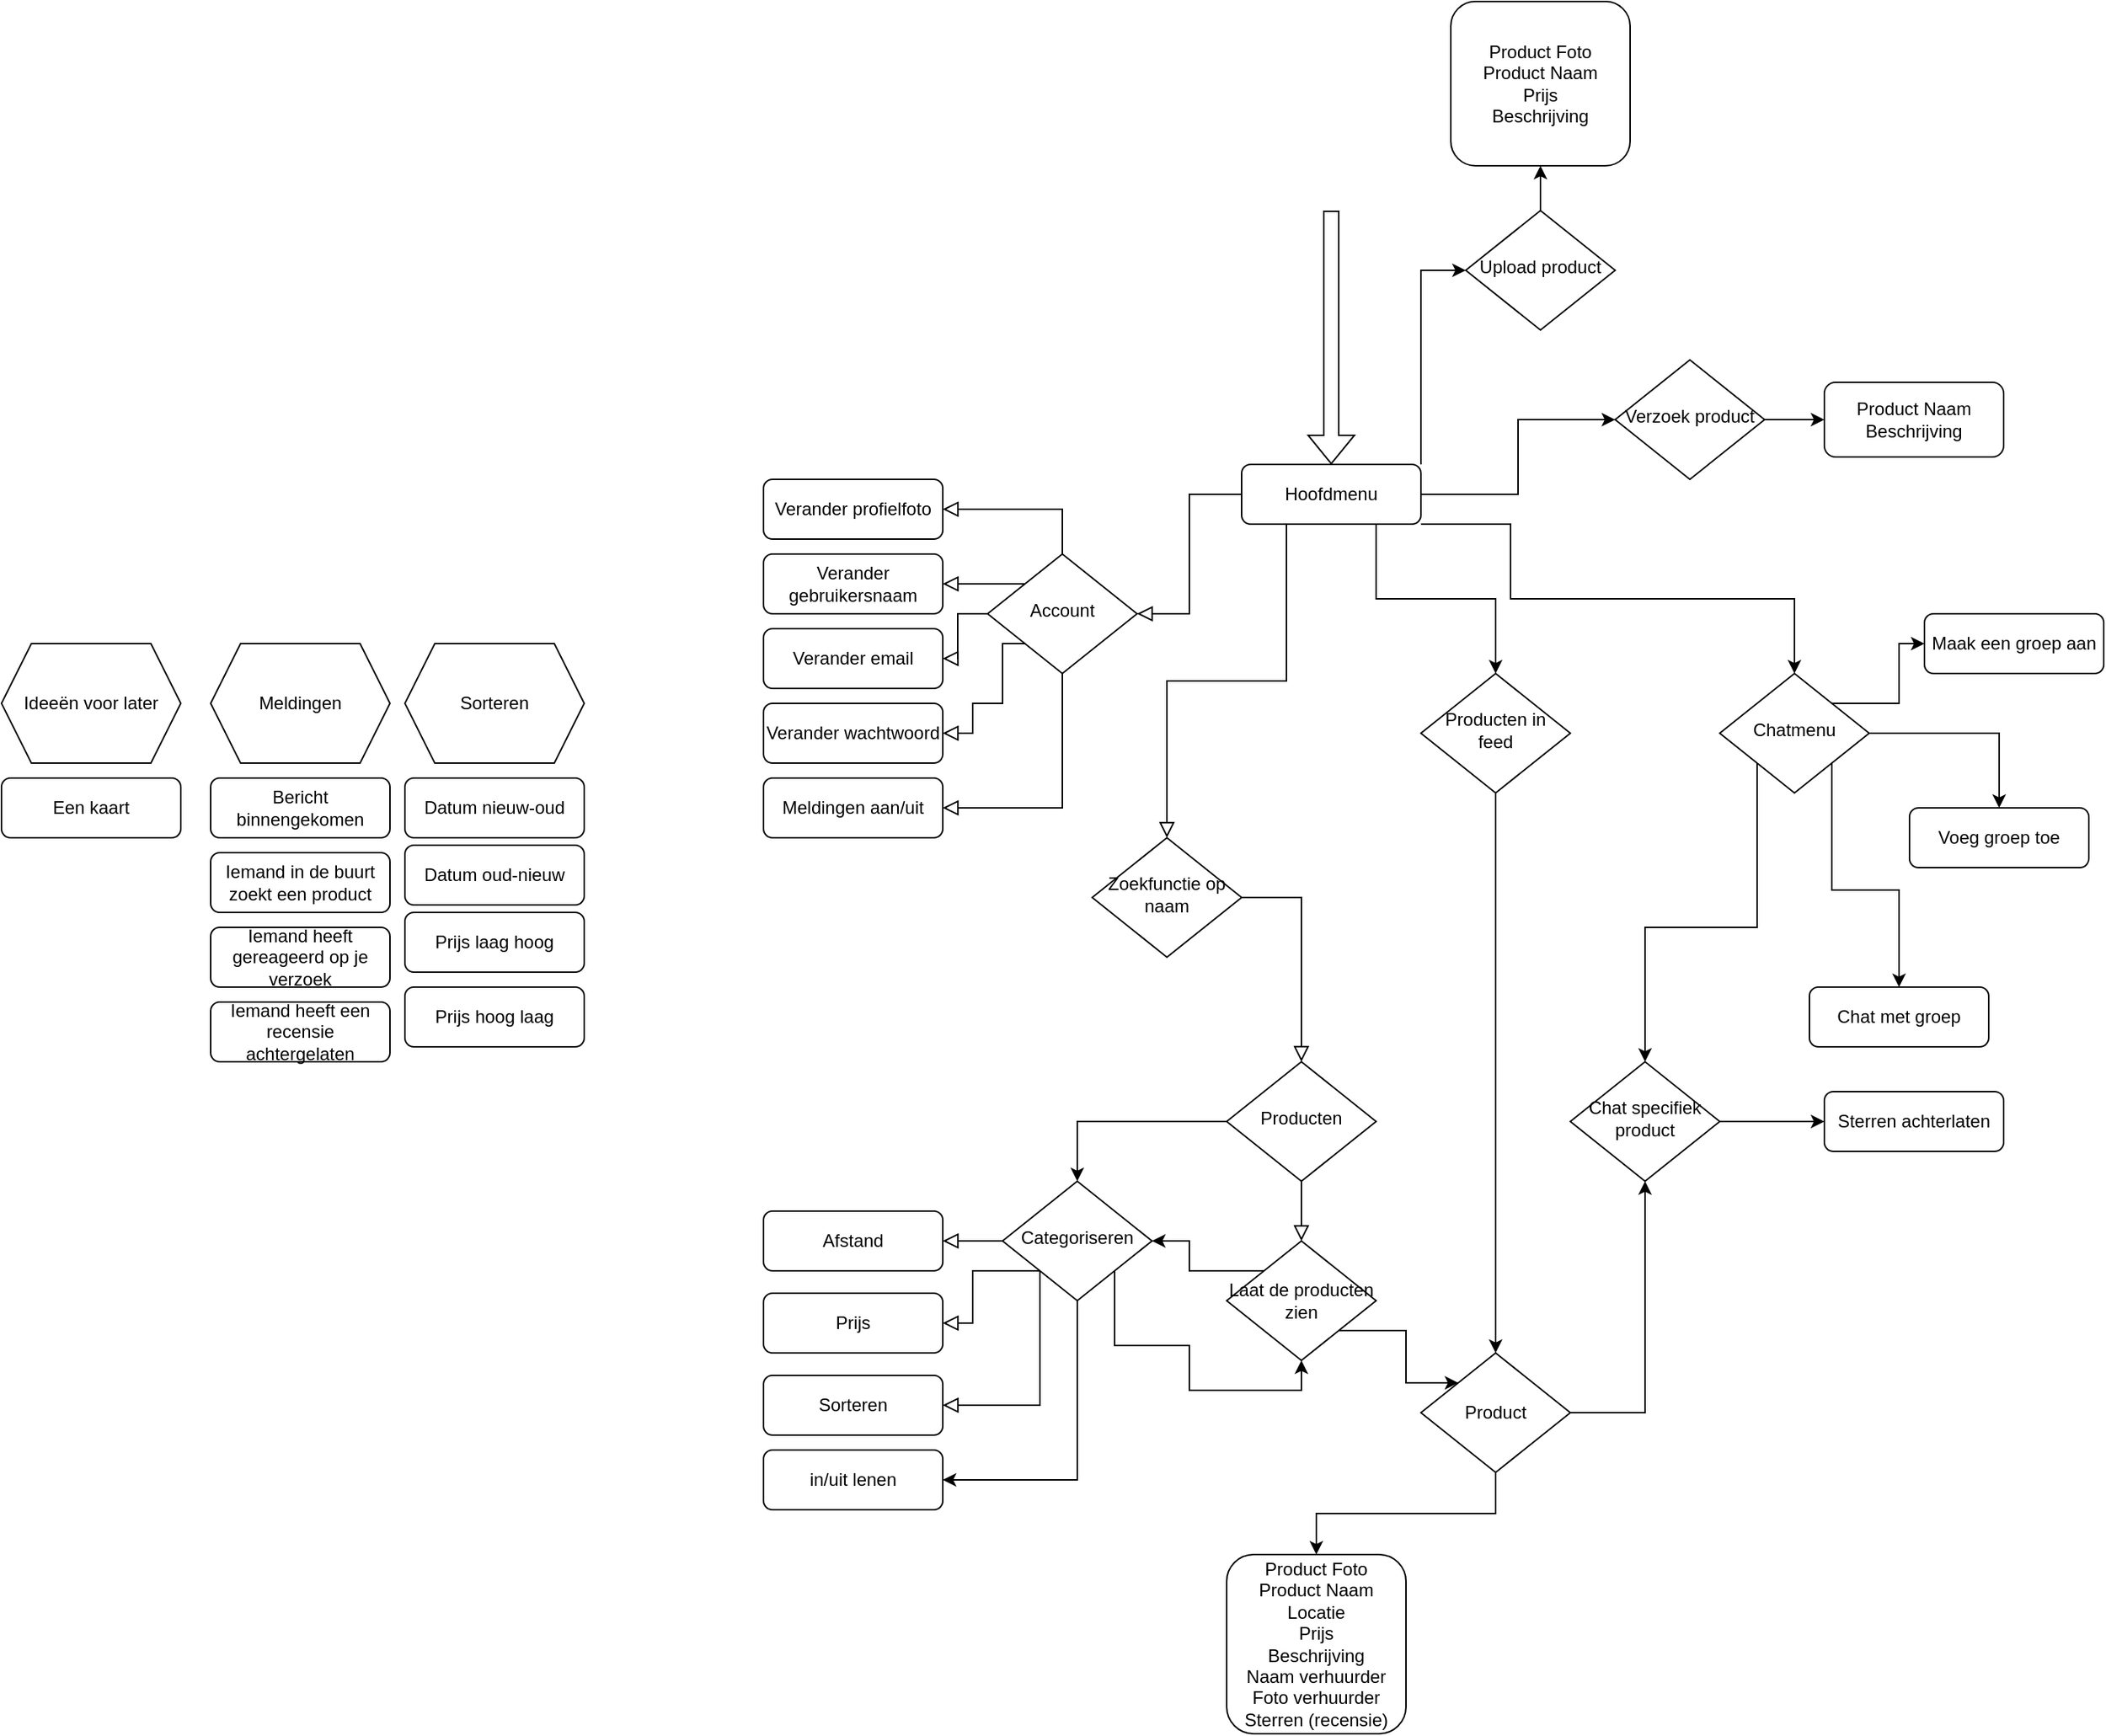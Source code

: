 <mxfile version="21.7.4" type="github">
  <diagram id="C5RBs43oDa-KdzZeNtuy" name="Page-1">
    <mxGraphModel dx="1583" dy="1868" grid="1" gridSize="10" guides="1" tooltips="1" connect="1" arrows="1" fold="1" page="1" pageScale="1" pageWidth="827" pageHeight="1169" math="0" shadow="0">
      <root>
        <mxCell id="WIyWlLk6GJQsqaUBKTNV-0" />
        <mxCell id="WIyWlLk6GJQsqaUBKTNV-1" parent="WIyWlLk6GJQsqaUBKTNV-0" />
        <mxCell id="afaMu38CD6oJEMducVZz-55" style="edgeStyle=orthogonalEdgeStyle;rounded=0;orthogonalLoop=1;jettySize=auto;html=1;exitX=0.75;exitY=1;exitDx=0;exitDy=0;entryX=0.5;entryY=0;entryDx=0;entryDy=0;" edge="1" parent="WIyWlLk6GJQsqaUBKTNV-1" source="WIyWlLk6GJQsqaUBKTNV-3" target="afaMu38CD6oJEMducVZz-48">
          <mxGeometry relative="1" as="geometry" />
        </mxCell>
        <mxCell id="afaMu38CD6oJEMducVZz-69" style="edgeStyle=orthogonalEdgeStyle;rounded=0;orthogonalLoop=1;jettySize=auto;html=1;exitX=1;exitY=1;exitDx=0;exitDy=0;entryX=0.5;entryY=0;entryDx=0;entryDy=0;" edge="1" parent="WIyWlLk6GJQsqaUBKTNV-1" source="WIyWlLk6GJQsqaUBKTNV-3" target="afaMu38CD6oJEMducVZz-66">
          <mxGeometry relative="1" as="geometry">
            <Array as="points">
              <mxPoint x="440" y="70" />
              <mxPoint x="440" y="120" />
              <mxPoint x="630" y="120" />
            </Array>
          </mxGeometry>
        </mxCell>
        <mxCell id="afaMu38CD6oJEMducVZz-87" style="edgeStyle=orthogonalEdgeStyle;rounded=0;orthogonalLoop=1;jettySize=auto;html=1;exitX=1;exitY=0;exitDx=0;exitDy=0;entryX=0;entryY=0.5;entryDx=0;entryDy=0;" edge="1" parent="WIyWlLk6GJQsqaUBKTNV-1" source="WIyWlLk6GJQsqaUBKTNV-3" target="fX-Z9YBcb2msoDPGb8kQ-4">
          <mxGeometry relative="1" as="geometry" />
        </mxCell>
        <mxCell id="afaMu38CD6oJEMducVZz-97" style="edgeStyle=orthogonalEdgeStyle;rounded=0;orthogonalLoop=1;jettySize=auto;html=1;exitX=1;exitY=0.5;exitDx=0;exitDy=0;" edge="1" parent="WIyWlLk6GJQsqaUBKTNV-1" source="WIyWlLk6GJQsqaUBKTNV-3" target="afaMu38CD6oJEMducVZz-96">
          <mxGeometry relative="1" as="geometry" />
        </mxCell>
        <mxCell id="WIyWlLk6GJQsqaUBKTNV-3" value="Hoofdmenu" style="rounded=1;whiteSpace=wrap;html=1;fontSize=12;glass=0;strokeWidth=1;shadow=0;" parent="WIyWlLk6GJQsqaUBKTNV-1" vertex="1">
          <mxGeometry x="260" y="30" width="120" height="40" as="geometry" />
        </mxCell>
        <mxCell id="WIyWlLk6GJQsqaUBKTNV-6" value="Zoekfunctie op naam" style="rhombus;whiteSpace=wrap;html=1;shadow=0;fontFamily=Helvetica;fontSize=12;align=center;strokeWidth=1;spacing=6;spacingTop=-4;" parent="WIyWlLk6GJQsqaUBKTNV-1" vertex="1">
          <mxGeometry x="160" y="280" width="100" height="80" as="geometry" />
        </mxCell>
        <mxCell id="fX-Z9YBcb2msoDPGb8kQ-0" value="Account" style="rhombus;whiteSpace=wrap;html=1;shadow=0;fontFamily=Helvetica;fontSize=12;align=center;strokeWidth=1;spacing=6;spacingTop=-4;" parent="WIyWlLk6GJQsqaUBKTNV-1" vertex="1">
          <mxGeometry x="90" y="90" width="100" height="80" as="geometry" />
        </mxCell>
        <mxCell id="afaMu38CD6oJEMducVZz-61" style="edgeStyle=orthogonalEdgeStyle;rounded=0;orthogonalLoop=1;jettySize=auto;html=1;exitX=0;exitY=0.5;exitDx=0;exitDy=0;entryX=0.5;entryY=0;entryDx=0;entryDy=0;" edge="1" parent="WIyWlLk6GJQsqaUBKTNV-1" source="fX-Z9YBcb2msoDPGb8kQ-2" target="afaMu38CD6oJEMducVZz-15">
          <mxGeometry relative="1" as="geometry" />
        </mxCell>
        <mxCell id="fX-Z9YBcb2msoDPGb8kQ-2" value="Producten" style="rhombus;whiteSpace=wrap;html=1;shadow=0;fontFamily=Helvetica;fontSize=12;align=center;strokeWidth=1;spacing=6;spacingTop=-4;" parent="WIyWlLk6GJQsqaUBKTNV-1" vertex="1">
          <mxGeometry x="250" y="430" width="100" height="80" as="geometry" />
        </mxCell>
        <mxCell id="afaMu38CD6oJEMducVZz-90" style="edgeStyle=orthogonalEdgeStyle;rounded=0;orthogonalLoop=1;jettySize=auto;html=1;exitX=0.5;exitY=0;exitDx=0;exitDy=0;entryX=0.5;entryY=1;entryDx=0;entryDy=0;" edge="1" parent="WIyWlLk6GJQsqaUBKTNV-1" source="fX-Z9YBcb2msoDPGb8kQ-4" target="afaMu38CD6oJEMducVZz-89">
          <mxGeometry relative="1" as="geometry" />
        </mxCell>
        <mxCell id="fX-Z9YBcb2msoDPGb8kQ-4" value="Upload product" style="rhombus;whiteSpace=wrap;html=1;shadow=0;fontFamily=Helvetica;fontSize=12;align=center;strokeWidth=1;spacing=6;spacingTop=-4;" parent="WIyWlLk6GJQsqaUBKTNV-1" vertex="1">
          <mxGeometry x="410" y="-140" width="100" height="80" as="geometry" />
        </mxCell>
        <mxCell id="afaMu38CD6oJEMducVZz-95" style="edgeStyle=orthogonalEdgeStyle;rounded=0;orthogonalLoop=1;jettySize=auto;html=1;exitX=1;exitY=0.5;exitDx=0;exitDy=0;entryX=0;entryY=0.5;entryDx=0;entryDy=0;" edge="1" parent="WIyWlLk6GJQsqaUBKTNV-1" source="fX-Z9YBcb2msoDPGb8kQ-5" target="afaMu38CD6oJEMducVZz-94">
          <mxGeometry relative="1" as="geometry" />
        </mxCell>
        <mxCell id="fX-Z9YBcb2msoDPGb8kQ-5" value="Chat specifiek product" style="rhombus;whiteSpace=wrap;html=1;shadow=0;fontFamily=Helvetica;fontSize=12;align=center;strokeWidth=1;spacing=6;spacingTop=-4;" parent="WIyWlLk6GJQsqaUBKTNV-1" vertex="1">
          <mxGeometry x="480" y="430" width="100" height="80" as="geometry" />
        </mxCell>
        <mxCell id="fX-Z9YBcb2msoDPGb8kQ-8" value="" style="rounded=0;html=1;jettySize=auto;orthogonalLoop=1;fontSize=11;endArrow=block;endFill=0;endSize=8;strokeWidth=1;shadow=0;labelBackgroundColor=none;edgeStyle=orthogonalEdgeStyle;entryX=1;entryY=0.5;entryDx=0;entryDy=0;exitX=0;exitY=0.5;exitDx=0;exitDy=0;" parent="WIyWlLk6GJQsqaUBKTNV-1" source="WIyWlLk6GJQsqaUBKTNV-3" target="fX-Z9YBcb2msoDPGb8kQ-0" edge="1">
          <mxGeometry relative="1" as="geometry">
            <mxPoint x="390" y="60" as="sourcePoint" />
            <mxPoint x="460" y="70" as="targetPoint" />
          </mxGeometry>
        </mxCell>
        <mxCell id="fX-Z9YBcb2msoDPGb8kQ-12" value="Verander profielfoto" style="rounded=1;whiteSpace=wrap;html=1;fontSize=12;glass=0;strokeWidth=1;shadow=0;" parent="WIyWlLk6GJQsqaUBKTNV-1" vertex="1">
          <mxGeometry x="-60" y="40" width="120" height="40" as="geometry" />
        </mxCell>
        <mxCell id="fX-Z9YBcb2msoDPGb8kQ-13" value="Verander gebruikersnaam" style="rounded=1;whiteSpace=wrap;html=1;fontSize=12;glass=0;strokeWidth=1;shadow=0;" parent="WIyWlLk6GJQsqaUBKTNV-1" vertex="1">
          <mxGeometry x="-60" y="90" width="120" height="40" as="geometry" />
        </mxCell>
        <mxCell id="fX-Z9YBcb2msoDPGb8kQ-14" value="Verander email" style="rounded=1;whiteSpace=wrap;html=1;fontSize=12;glass=0;strokeWidth=1;shadow=0;" parent="WIyWlLk6GJQsqaUBKTNV-1" vertex="1">
          <mxGeometry x="-60" y="140" width="120" height="40" as="geometry" />
        </mxCell>
        <mxCell id="fX-Z9YBcb2msoDPGb8kQ-15" value="Verander wachtwoord" style="rounded=1;whiteSpace=wrap;html=1;fontSize=12;glass=0;strokeWidth=1;shadow=0;" parent="WIyWlLk6GJQsqaUBKTNV-1" vertex="1">
          <mxGeometry x="-60" y="190" width="120" height="40" as="geometry" />
        </mxCell>
        <mxCell id="fX-Z9YBcb2msoDPGb8kQ-24" value="Meldingen aan/uit" style="rounded=1;whiteSpace=wrap;html=1;fontSize=12;glass=0;strokeWidth=1;shadow=0;" parent="WIyWlLk6GJQsqaUBKTNV-1" vertex="1">
          <mxGeometry x="-60" y="240" width="120" height="40" as="geometry" />
        </mxCell>
        <mxCell id="afaMu38CD6oJEMducVZz-1" value="" style="group" vertex="1" connectable="0" parent="WIyWlLk6GJQsqaUBKTNV-1">
          <mxGeometry x="-430" y="150" width="120" height="280" as="geometry" />
        </mxCell>
        <mxCell id="fX-Z9YBcb2msoDPGb8kQ-20" value="Bericht binnengekomen" style="rounded=1;whiteSpace=wrap;html=1;fontSize=12;glass=0;strokeWidth=1;shadow=0;" parent="afaMu38CD6oJEMducVZz-1" vertex="1">
          <mxGeometry y="90" width="120" height="40" as="geometry" />
        </mxCell>
        <mxCell id="fX-Z9YBcb2msoDPGb8kQ-21" value="Iemand in de buurt zoekt een product" style="rounded=1;whiteSpace=wrap;html=1;fontSize=12;glass=0;strokeWidth=1;shadow=0;" parent="afaMu38CD6oJEMducVZz-1" vertex="1">
          <mxGeometry y="140" width="120" height="40" as="geometry" />
        </mxCell>
        <mxCell id="fX-Z9YBcb2msoDPGb8kQ-22" value="Iemand heeft gereageerd op je verzoek" style="rounded=1;whiteSpace=wrap;html=1;fontSize=12;glass=0;strokeWidth=1;shadow=0;" parent="afaMu38CD6oJEMducVZz-1" vertex="1">
          <mxGeometry y="190" width="120" height="40" as="geometry" />
        </mxCell>
        <mxCell id="fX-Z9YBcb2msoDPGb8kQ-23" value="Iemand heeft een recensie achtergelaten" style="rounded=1;whiteSpace=wrap;html=1;fontSize=12;glass=0;strokeWidth=1;shadow=0;" parent="afaMu38CD6oJEMducVZz-1" vertex="1">
          <mxGeometry y="240" width="120" height="40" as="geometry" />
        </mxCell>
        <mxCell id="afaMu38CD6oJEMducVZz-0" value="Meldingen" style="shape=hexagon;perimeter=hexagonPerimeter2;whiteSpace=wrap;html=1;fixedSize=1;" vertex="1" parent="afaMu38CD6oJEMducVZz-1">
          <mxGeometry width="120" height="80" as="geometry" />
        </mxCell>
        <mxCell id="afaMu38CD6oJEMducVZz-2" value="" style="rounded=0;html=1;jettySize=auto;orthogonalLoop=1;fontSize=11;endArrow=block;endFill=0;endSize=8;strokeWidth=1;shadow=0;labelBackgroundColor=none;edgeStyle=orthogonalEdgeStyle;entryX=1;entryY=0.5;entryDx=0;entryDy=0;exitX=0.5;exitY=0;exitDx=0;exitDy=0;" edge="1" parent="WIyWlLk6GJQsqaUBKTNV-1" source="fX-Z9YBcb2msoDPGb8kQ-0" target="fX-Z9YBcb2msoDPGb8kQ-12">
          <mxGeometry relative="1" as="geometry">
            <mxPoint x="230" y="30" as="sourcePoint" />
            <mxPoint x="100" y="90" as="targetPoint" />
          </mxGeometry>
        </mxCell>
        <mxCell id="afaMu38CD6oJEMducVZz-3" value="" style="rounded=0;html=1;jettySize=auto;orthogonalLoop=1;fontSize=11;endArrow=block;endFill=0;endSize=8;strokeWidth=1;shadow=0;labelBackgroundColor=none;edgeStyle=orthogonalEdgeStyle;entryX=1;entryY=0.5;entryDx=0;entryDy=0;exitX=0.5;exitY=1;exitDx=0;exitDy=0;" edge="1" parent="WIyWlLk6GJQsqaUBKTNV-1" source="fX-Z9YBcb2msoDPGb8kQ-0" target="fX-Z9YBcb2msoDPGb8kQ-24">
          <mxGeometry relative="1" as="geometry">
            <mxPoint x="100" y="140" as="sourcePoint" />
            <mxPoint x="70" y="70" as="targetPoint" />
          </mxGeometry>
        </mxCell>
        <mxCell id="afaMu38CD6oJEMducVZz-4" value="" style="rounded=0;html=1;jettySize=auto;orthogonalLoop=1;fontSize=11;endArrow=block;endFill=0;endSize=8;strokeWidth=1;shadow=0;labelBackgroundColor=none;edgeStyle=orthogonalEdgeStyle;entryX=1;entryY=0.5;entryDx=0;entryDy=0;exitX=0;exitY=0;exitDx=0;exitDy=0;" edge="1" parent="WIyWlLk6GJQsqaUBKTNV-1" source="fX-Z9YBcb2msoDPGb8kQ-0" target="fX-Z9YBcb2msoDPGb8kQ-13">
          <mxGeometry relative="1" as="geometry">
            <mxPoint x="150" y="100" as="sourcePoint" />
            <mxPoint x="70" y="70" as="targetPoint" />
          </mxGeometry>
        </mxCell>
        <mxCell id="afaMu38CD6oJEMducVZz-5" value="" style="rounded=0;html=1;jettySize=auto;orthogonalLoop=1;fontSize=11;endArrow=block;endFill=0;endSize=8;strokeWidth=1;shadow=0;labelBackgroundColor=none;edgeStyle=orthogonalEdgeStyle;entryX=1;entryY=0.5;entryDx=0;entryDy=0;exitX=0;exitY=0.5;exitDx=0;exitDy=0;" edge="1" parent="WIyWlLk6GJQsqaUBKTNV-1" source="fX-Z9YBcb2msoDPGb8kQ-0" target="fX-Z9YBcb2msoDPGb8kQ-14">
          <mxGeometry relative="1" as="geometry">
            <mxPoint x="160" y="110" as="sourcePoint" />
            <mxPoint x="80" y="80" as="targetPoint" />
          </mxGeometry>
        </mxCell>
        <mxCell id="afaMu38CD6oJEMducVZz-6" value="" style="rounded=0;html=1;jettySize=auto;orthogonalLoop=1;fontSize=11;endArrow=block;endFill=0;endSize=8;strokeWidth=1;shadow=0;labelBackgroundColor=none;edgeStyle=orthogonalEdgeStyle;entryX=1;entryY=0.5;entryDx=0;entryDy=0;exitX=0;exitY=1;exitDx=0;exitDy=0;" edge="1" parent="WIyWlLk6GJQsqaUBKTNV-1" source="fX-Z9YBcb2msoDPGb8kQ-0" target="fX-Z9YBcb2msoDPGb8kQ-15">
          <mxGeometry relative="1" as="geometry">
            <mxPoint x="170" y="120" as="sourcePoint" />
            <mxPoint x="90" y="90" as="targetPoint" />
            <Array as="points">
              <mxPoint x="100" y="150" />
              <mxPoint x="100" y="190" />
              <mxPoint x="80" y="190" />
              <mxPoint x="80" y="210" />
            </Array>
          </mxGeometry>
        </mxCell>
        <mxCell id="afaMu38CD6oJEMducVZz-7" value="" style="rounded=0;html=1;jettySize=auto;orthogonalLoop=1;fontSize=11;endArrow=block;endFill=0;endSize=8;strokeWidth=1;shadow=0;labelBackgroundColor=none;edgeStyle=orthogonalEdgeStyle;entryX=0.5;entryY=0;entryDx=0;entryDy=0;exitX=0.25;exitY=1;exitDx=0;exitDy=0;" edge="1" parent="WIyWlLk6GJQsqaUBKTNV-1" source="WIyWlLk6GJQsqaUBKTNV-3" target="WIyWlLk6GJQsqaUBKTNV-6">
          <mxGeometry relative="1" as="geometry">
            <mxPoint x="260" y="70" as="sourcePoint" />
            <mxPoint x="200" y="140" as="targetPoint" />
          </mxGeometry>
        </mxCell>
        <mxCell id="afaMu38CD6oJEMducVZz-57" style="edgeStyle=orthogonalEdgeStyle;rounded=0;orthogonalLoop=1;jettySize=auto;html=1;exitX=1;exitY=1;exitDx=0;exitDy=0;entryX=0.5;entryY=1;entryDx=0;entryDy=0;" edge="1" parent="WIyWlLk6GJQsqaUBKTNV-1" source="afaMu38CD6oJEMducVZz-15" target="afaMu38CD6oJEMducVZz-49">
          <mxGeometry relative="1" as="geometry">
            <Array as="points">
              <mxPoint x="175" y="620" />
              <mxPoint x="225" y="620" />
              <mxPoint x="225" y="650" />
              <mxPoint x="300" y="650" />
            </Array>
          </mxGeometry>
        </mxCell>
        <mxCell id="afaMu38CD6oJEMducVZz-101" style="edgeStyle=orthogonalEdgeStyle;rounded=0;orthogonalLoop=1;jettySize=auto;html=1;exitX=0.5;exitY=1;exitDx=0;exitDy=0;entryX=1;entryY=0.5;entryDx=0;entryDy=0;" edge="1" parent="WIyWlLk6GJQsqaUBKTNV-1" source="afaMu38CD6oJEMducVZz-15" target="afaMu38CD6oJEMducVZz-100">
          <mxGeometry relative="1" as="geometry">
            <Array as="points">
              <mxPoint x="150" y="710" />
            </Array>
          </mxGeometry>
        </mxCell>
        <mxCell id="afaMu38CD6oJEMducVZz-15" value="Categoriseren" style="rhombus;whiteSpace=wrap;html=1;shadow=0;fontFamily=Helvetica;fontSize=12;align=center;strokeWidth=1;spacing=6;spacingTop=-4;" vertex="1" parent="WIyWlLk6GJQsqaUBKTNV-1">
          <mxGeometry x="100" y="510" width="100" height="80" as="geometry" />
        </mxCell>
        <mxCell id="afaMu38CD6oJEMducVZz-16" value="Afstand" style="rounded=1;whiteSpace=wrap;html=1;fontSize=12;glass=0;strokeWidth=1;shadow=0;" vertex="1" parent="WIyWlLk6GJQsqaUBKTNV-1">
          <mxGeometry x="-60" y="530" width="120" height="40" as="geometry" />
        </mxCell>
        <mxCell id="afaMu38CD6oJEMducVZz-17" value="Prijs" style="rounded=1;whiteSpace=wrap;html=1;fontSize=12;glass=0;strokeWidth=1;shadow=0;" vertex="1" parent="WIyWlLk6GJQsqaUBKTNV-1">
          <mxGeometry x="-60" y="585" width="120" height="40" as="geometry" />
        </mxCell>
        <mxCell id="afaMu38CD6oJEMducVZz-25" value="Sorteren" style="rounded=1;whiteSpace=wrap;html=1;fontSize=12;glass=0;strokeWidth=1;shadow=0;" vertex="1" parent="WIyWlLk6GJQsqaUBKTNV-1">
          <mxGeometry x="-60" y="640" width="120" height="40" as="geometry" />
        </mxCell>
        <mxCell id="afaMu38CD6oJEMducVZz-37" value="" style="group" vertex="1" connectable="0" parent="WIyWlLk6GJQsqaUBKTNV-1">
          <mxGeometry x="-300" y="150" width="120" height="270" as="geometry" />
        </mxCell>
        <mxCell id="afaMu38CD6oJEMducVZz-26" value="Sorteren" style="shape=hexagon;perimeter=hexagonPerimeter2;whiteSpace=wrap;html=1;fixedSize=1;" vertex="1" parent="afaMu38CD6oJEMducVZz-37">
          <mxGeometry width="120" height="80" as="geometry" />
        </mxCell>
        <mxCell id="afaMu38CD6oJEMducVZz-33" value="Datum nieuw-oud" style="rounded=1;whiteSpace=wrap;html=1;fontSize=12;glass=0;strokeWidth=1;shadow=0;" vertex="1" parent="afaMu38CD6oJEMducVZz-37">
          <mxGeometry y="90" width="120" height="40" as="geometry" />
        </mxCell>
        <mxCell id="afaMu38CD6oJEMducVZz-34" value="Datum oud-nieuw" style="rounded=1;whiteSpace=wrap;html=1;fontSize=12;glass=0;strokeWidth=1;shadow=0;" vertex="1" parent="afaMu38CD6oJEMducVZz-37">
          <mxGeometry y="135" width="120" height="40" as="geometry" />
        </mxCell>
        <mxCell id="afaMu38CD6oJEMducVZz-35" value="Prijs laag hoog" style="rounded=1;whiteSpace=wrap;html=1;fontSize=12;glass=0;strokeWidth=1;shadow=0;" vertex="1" parent="afaMu38CD6oJEMducVZz-37">
          <mxGeometry y="180" width="120" height="40" as="geometry" />
        </mxCell>
        <mxCell id="afaMu38CD6oJEMducVZz-36" value="Prijs hoog laag" style="rounded=1;whiteSpace=wrap;html=1;fontSize=12;glass=0;strokeWidth=1;shadow=0;" vertex="1" parent="afaMu38CD6oJEMducVZz-37">
          <mxGeometry y="230" width="120" height="40" as="geometry" />
        </mxCell>
        <mxCell id="afaMu38CD6oJEMducVZz-40" value="" style="rounded=0;html=1;jettySize=auto;orthogonalLoop=1;fontSize=11;endArrow=block;endFill=0;endSize=8;strokeWidth=1;shadow=0;labelBackgroundColor=none;edgeStyle=orthogonalEdgeStyle;entryX=1;entryY=0.5;entryDx=0;entryDy=0;exitX=0;exitY=0.5;exitDx=0;exitDy=0;" edge="1" parent="WIyWlLk6GJQsqaUBKTNV-1" source="afaMu38CD6oJEMducVZz-15" target="afaMu38CD6oJEMducVZz-16">
          <mxGeometry relative="1" as="geometry">
            <mxPoint x="245" y="480" as="sourcePoint" />
            <mxPoint x="185" y="540" as="targetPoint" />
          </mxGeometry>
        </mxCell>
        <mxCell id="afaMu38CD6oJEMducVZz-41" value="" style="rounded=0;html=1;jettySize=auto;orthogonalLoop=1;fontSize=11;endArrow=block;endFill=0;endSize=8;strokeWidth=1;shadow=0;labelBackgroundColor=none;edgeStyle=orthogonalEdgeStyle;entryX=1;entryY=0.5;entryDx=0;entryDy=0;exitX=0;exitY=1;exitDx=0;exitDy=0;" edge="1" parent="WIyWlLk6GJQsqaUBKTNV-1" source="afaMu38CD6oJEMducVZz-15" target="afaMu38CD6oJEMducVZz-17">
          <mxGeometry relative="1" as="geometry">
            <mxPoint x="110" y="560" as="sourcePoint" />
            <mxPoint x="70" y="560" as="targetPoint" />
          </mxGeometry>
        </mxCell>
        <mxCell id="afaMu38CD6oJEMducVZz-42" value="" style="rounded=0;html=1;jettySize=auto;orthogonalLoop=1;fontSize=11;endArrow=block;endFill=0;endSize=8;strokeWidth=1;shadow=0;labelBackgroundColor=none;edgeStyle=orthogonalEdgeStyle;entryX=1;entryY=0.5;entryDx=0;entryDy=0;exitX=0;exitY=1;exitDx=0;exitDy=0;" edge="1" parent="WIyWlLk6GJQsqaUBKTNV-1" source="afaMu38CD6oJEMducVZz-15" target="afaMu38CD6oJEMducVZz-25">
          <mxGeometry relative="1" as="geometry">
            <mxPoint x="135" y="580" as="sourcePoint" />
            <mxPoint x="70" y="615" as="targetPoint" />
            <Array as="points">
              <mxPoint x="125" y="660" />
            </Array>
          </mxGeometry>
        </mxCell>
        <mxCell id="afaMu38CD6oJEMducVZz-43" value="Ideeën voor later" style="shape=hexagon;perimeter=hexagonPerimeter2;whiteSpace=wrap;html=1;fixedSize=1;" vertex="1" parent="WIyWlLk6GJQsqaUBKTNV-1">
          <mxGeometry x="-570" y="150" width="120" height="80" as="geometry" />
        </mxCell>
        <mxCell id="afaMu38CD6oJEMducVZz-44" value="Een kaart" style="rounded=1;whiteSpace=wrap;html=1;fontSize=12;glass=0;strokeWidth=1;shadow=0;" vertex="1" parent="WIyWlLk6GJQsqaUBKTNV-1">
          <mxGeometry x="-570" y="240" width="120" height="40" as="geometry" />
        </mxCell>
        <mxCell id="afaMu38CD6oJEMducVZz-46" value="" style="rounded=0;html=1;jettySize=auto;orthogonalLoop=1;fontSize=11;endArrow=block;endFill=0;endSize=8;strokeWidth=1;shadow=0;labelBackgroundColor=none;edgeStyle=orthogonalEdgeStyle;exitX=0.5;exitY=1;exitDx=0;exitDy=0;entryX=0.5;entryY=0;entryDx=0;entryDy=0;" edge="1" parent="WIyWlLk6GJQsqaUBKTNV-1" source="fX-Z9YBcb2msoDPGb8kQ-2" target="afaMu38CD6oJEMducVZz-49">
          <mxGeometry relative="1" as="geometry">
            <mxPoint x="285" y="500" as="sourcePoint" />
            <mxPoint x="300" y="550" as="targetPoint" />
          </mxGeometry>
        </mxCell>
        <mxCell id="afaMu38CD6oJEMducVZz-47" value="" style="rounded=0;html=1;jettySize=auto;orthogonalLoop=1;fontSize=11;endArrow=block;endFill=0;endSize=8;strokeWidth=1;shadow=0;labelBackgroundColor=none;edgeStyle=orthogonalEdgeStyle;entryX=0.5;entryY=0;entryDx=0;entryDy=0;exitX=1;exitY=0.5;exitDx=0;exitDy=0;" edge="1" parent="WIyWlLk6GJQsqaUBKTNV-1" source="WIyWlLk6GJQsqaUBKTNV-6" target="fX-Z9YBcb2msoDPGb8kQ-2">
          <mxGeometry relative="1" as="geometry">
            <mxPoint x="285" y="500" as="sourcePoint" />
            <mxPoint x="225" y="560" as="targetPoint" />
          </mxGeometry>
        </mxCell>
        <mxCell id="afaMu38CD6oJEMducVZz-52" style="edgeStyle=orthogonalEdgeStyle;rounded=0;orthogonalLoop=1;jettySize=auto;html=1;exitX=0.5;exitY=1;exitDx=0;exitDy=0;entryX=0.5;entryY=0;entryDx=0;entryDy=0;" edge="1" parent="WIyWlLk6GJQsqaUBKTNV-1" source="afaMu38CD6oJEMducVZz-48" target="afaMu38CD6oJEMducVZz-51">
          <mxGeometry relative="1" as="geometry" />
        </mxCell>
        <mxCell id="afaMu38CD6oJEMducVZz-48" value="Producten in feed" style="rhombus;whiteSpace=wrap;html=1;shadow=0;fontFamily=Helvetica;fontSize=12;align=center;strokeWidth=1;spacing=6;spacingTop=-4;" vertex="1" parent="WIyWlLk6GJQsqaUBKTNV-1">
          <mxGeometry x="380" y="170" width="100" height="80" as="geometry" />
        </mxCell>
        <mxCell id="afaMu38CD6oJEMducVZz-56" style="edgeStyle=orthogonalEdgeStyle;rounded=0;orthogonalLoop=1;jettySize=auto;html=1;exitX=1;exitY=1;exitDx=0;exitDy=0;entryX=0;entryY=0;entryDx=0;entryDy=0;" edge="1" parent="WIyWlLk6GJQsqaUBKTNV-1" source="afaMu38CD6oJEMducVZz-49" target="afaMu38CD6oJEMducVZz-51">
          <mxGeometry relative="1" as="geometry" />
        </mxCell>
        <mxCell id="afaMu38CD6oJEMducVZz-58" style="edgeStyle=orthogonalEdgeStyle;rounded=0;orthogonalLoop=1;jettySize=auto;html=1;exitX=0;exitY=0;exitDx=0;exitDy=0;entryX=1;entryY=0.5;entryDx=0;entryDy=0;" edge="1" parent="WIyWlLk6GJQsqaUBKTNV-1" source="afaMu38CD6oJEMducVZz-49" target="afaMu38CD6oJEMducVZz-15">
          <mxGeometry relative="1" as="geometry" />
        </mxCell>
        <mxCell id="afaMu38CD6oJEMducVZz-49" value="Laat de producten zien" style="rhombus;whiteSpace=wrap;html=1;" vertex="1" parent="WIyWlLk6GJQsqaUBKTNV-1">
          <mxGeometry x="250" y="550" width="100" height="80" as="geometry" />
        </mxCell>
        <mxCell id="afaMu38CD6oJEMducVZz-64" style="edgeStyle=orthogonalEdgeStyle;rounded=0;orthogonalLoop=1;jettySize=auto;html=1;exitX=0.5;exitY=1;exitDx=0;exitDy=0;entryX=0.5;entryY=0;entryDx=0;entryDy=0;" edge="1" parent="WIyWlLk6GJQsqaUBKTNV-1" source="afaMu38CD6oJEMducVZz-51" target="afaMu38CD6oJEMducVZz-62">
          <mxGeometry relative="1" as="geometry" />
        </mxCell>
        <mxCell id="afaMu38CD6oJEMducVZz-65" style="edgeStyle=orthogonalEdgeStyle;rounded=0;orthogonalLoop=1;jettySize=auto;html=1;exitX=1;exitY=0.5;exitDx=0;exitDy=0;entryX=0.5;entryY=1;entryDx=0;entryDy=0;" edge="1" parent="WIyWlLk6GJQsqaUBKTNV-1" source="afaMu38CD6oJEMducVZz-51" target="fX-Z9YBcb2msoDPGb8kQ-5">
          <mxGeometry relative="1" as="geometry" />
        </mxCell>
        <mxCell id="afaMu38CD6oJEMducVZz-51" value="Product" style="rhombus;whiteSpace=wrap;html=1;" vertex="1" parent="WIyWlLk6GJQsqaUBKTNV-1">
          <mxGeometry x="380" y="625" width="100" height="80" as="geometry" />
        </mxCell>
        <mxCell id="afaMu38CD6oJEMducVZz-62" value="Product Foto&lt;br&gt;Product Naam&lt;br&gt;Locatie&lt;br&gt;Prijs&lt;br&gt;Beschrijving&lt;br&gt;Naam verhuurder&lt;br&gt;Foto verhuurder&lt;br&gt;Sterren (recensie)" style="rounded=1;whiteSpace=wrap;html=1;fontSize=12;glass=0;strokeWidth=1;shadow=0;" vertex="1" parent="WIyWlLk6GJQsqaUBKTNV-1">
          <mxGeometry x="250" y="760" width="120" height="120" as="geometry" />
        </mxCell>
        <mxCell id="afaMu38CD6oJEMducVZz-77" style="edgeStyle=orthogonalEdgeStyle;rounded=0;orthogonalLoop=1;jettySize=auto;html=1;exitX=0;exitY=1;exitDx=0;exitDy=0;entryX=0.5;entryY=0;entryDx=0;entryDy=0;" edge="1" parent="WIyWlLk6GJQsqaUBKTNV-1" source="afaMu38CD6oJEMducVZz-66" target="fX-Z9YBcb2msoDPGb8kQ-5">
          <mxGeometry relative="1" as="geometry" />
        </mxCell>
        <mxCell id="afaMu38CD6oJEMducVZz-80" style="edgeStyle=orthogonalEdgeStyle;rounded=0;orthogonalLoop=1;jettySize=auto;html=1;exitX=1;exitY=1;exitDx=0;exitDy=0;entryX=0.5;entryY=0;entryDx=0;entryDy=0;" edge="1" parent="WIyWlLk6GJQsqaUBKTNV-1" source="afaMu38CD6oJEMducVZz-66" target="afaMu38CD6oJEMducVZz-81">
          <mxGeometry relative="1" as="geometry">
            <mxPoint x="675" y="370" as="targetPoint" />
          </mxGeometry>
        </mxCell>
        <mxCell id="afaMu38CD6oJEMducVZz-83" style="edgeStyle=orthogonalEdgeStyle;rounded=0;orthogonalLoop=1;jettySize=auto;html=1;exitX=1;exitY=0.5;exitDx=0;exitDy=0;entryX=0.5;entryY=0;entryDx=0;entryDy=0;" edge="1" parent="WIyWlLk6GJQsqaUBKTNV-1" source="afaMu38CD6oJEMducVZz-66" target="afaMu38CD6oJEMducVZz-82">
          <mxGeometry relative="1" as="geometry" />
        </mxCell>
        <mxCell id="afaMu38CD6oJEMducVZz-85" style="edgeStyle=orthogonalEdgeStyle;rounded=0;orthogonalLoop=1;jettySize=auto;html=1;exitX=1;exitY=0;exitDx=0;exitDy=0;entryX=0;entryY=0.5;entryDx=0;entryDy=0;" edge="1" parent="WIyWlLk6GJQsqaUBKTNV-1" source="afaMu38CD6oJEMducVZz-66" target="afaMu38CD6oJEMducVZz-84">
          <mxGeometry relative="1" as="geometry" />
        </mxCell>
        <mxCell id="afaMu38CD6oJEMducVZz-66" value="Chatmenu" style="rhombus;whiteSpace=wrap;html=1;shadow=0;fontFamily=Helvetica;fontSize=12;align=center;strokeWidth=1;spacing=6;spacingTop=-4;" vertex="1" parent="WIyWlLk6GJQsqaUBKTNV-1">
          <mxGeometry x="580" y="170" width="100" height="80" as="geometry" />
        </mxCell>
        <mxCell id="afaMu38CD6oJEMducVZz-81" value="Chat met groep" style="rounded=1;whiteSpace=wrap;html=1;fontSize=12;glass=0;strokeWidth=1;shadow=0;" vertex="1" parent="WIyWlLk6GJQsqaUBKTNV-1">
          <mxGeometry x="640" y="380" width="120" height="40" as="geometry" />
        </mxCell>
        <mxCell id="afaMu38CD6oJEMducVZz-82" value="Voeg groep toe" style="rounded=1;whiteSpace=wrap;html=1;fontSize=12;glass=0;strokeWidth=1;shadow=0;" vertex="1" parent="WIyWlLk6GJQsqaUBKTNV-1">
          <mxGeometry x="707" y="260" width="120" height="40" as="geometry" />
        </mxCell>
        <mxCell id="afaMu38CD6oJEMducVZz-84" value="Maak een groep aan" style="rounded=1;whiteSpace=wrap;html=1;fontSize=12;glass=0;strokeWidth=1;shadow=0;" vertex="1" parent="WIyWlLk6GJQsqaUBKTNV-1">
          <mxGeometry x="717" y="130" width="120" height="40" as="geometry" />
        </mxCell>
        <mxCell id="afaMu38CD6oJEMducVZz-86" value="" style="shape=flexArrow;endArrow=classic;html=1;rounded=0;" edge="1" parent="WIyWlLk6GJQsqaUBKTNV-1" target="WIyWlLk6GJQsqaUBKTNV-3">
          <mxGeometry width="50" height="50" relative="1" as="geometry">
            <mxPoint x="320" y="-140" as="sourcePoint" />
            <mxPoint x="370" y="-50" as="targetPoint" />
          </mxGeometry>
        </mxCell>
        <mxCell id="afaMu38CD6oJEMducVZz-89" value="Product Foto&lt;br&gt;Product Naam&lt;br&gt;Prijs&lt;br&gt;Beschrijving" style="rounded=1;whiteSpace=wrap;html=1;fontSize=12;glass=0;strokeWidth=1;shadow=0;" vertex="1" parent="WIyWlLk6GJQsqaUBKTNV-1">
          <mxGeometry x="400" y="-280" width="120" height="110" as="geometry" />
        </mxCell>
        <mxCell id="afaMu38CD6oJEMducVZz-94" value="Sterren achterlaten" style="rounded=1;whiteSpace=wrap;html=1;fontSize=12;glass=0;strokeWidth=1;shadow=0;" vertex="1" parent="WIyWlLk6GJQsqaUBKTNV-1">
          <mxGeometry x="650" y="450" width="120" height="40" as="geometry" />
        </mxCell>
        <mxCell id="afaMu38CD6oJEMducVZz-99" style="edgeStyle=orthogonalEdgeStyle;rounded=0;orthogonalLoop=1;jettySize=auto;html=1;exitX=1;exitY=0.5;exitDx=0;exitDy=0;entryX=0;entryY=0.5;entryDx=0;entryDy=0;" edge="1" parent="WIyWlLk6GJQsqaUBKTNV-1" source="afaMu38CD6oJEMducVZz-96" target="afaMu38CD6oJEMducVZz-98">
          <mxGeometry relative="1" as="geometry" />
        </mxCell>
        <mxCell id="afaMu38CD6oJEMducVZz-96" value="Verzoek product" style="rhombus;whiteSpace=wrap;html=1;shadow=0;fontFamily=Helvetica;fontSize=12;align=center;strokeWidth=1;spacing=6;spacingTop=-4;" vertex="1" parent="WIyWlLk6GJQsqaUBKTNV-1">
          <mxGeometry x="510" y="-40" width="100" height="80" as="geometry" />
        </mxCell>
        <mxCell id="afaMu38CD6oJEMducVZz-98" value="Product Naam&lt;br&gt;Beschrijving" style="rounded=1;whiteSpace=wrap;html=1;fontSize=12;glass=0;strokeWidth=1;shadow=0;" vertex="1" parent="WIyWlLk6GJQsqaUBKTNV-1">
          <mxGeometry x="650" y="-25" width="120" height="50" as="geometry" />
        </mxCell>
        <mxCell id="afaMu38CD6oJEMducVZz-100" value="in/uit lenen" style="rounded=1;whiteSpace=wrap;html=1;fontSize=12;glass=0;strokeWidth=1;shadow=0;" vertex="1" parent="WIyWlLk6GJQsqaUBKTNV-1">
          <mxGeometry x="-60" y="690" width="120" height="40" as="geometry" />
        </mxCell>
      </root>
    </mxGraphModel>
  </diagram>
</mxfile>
